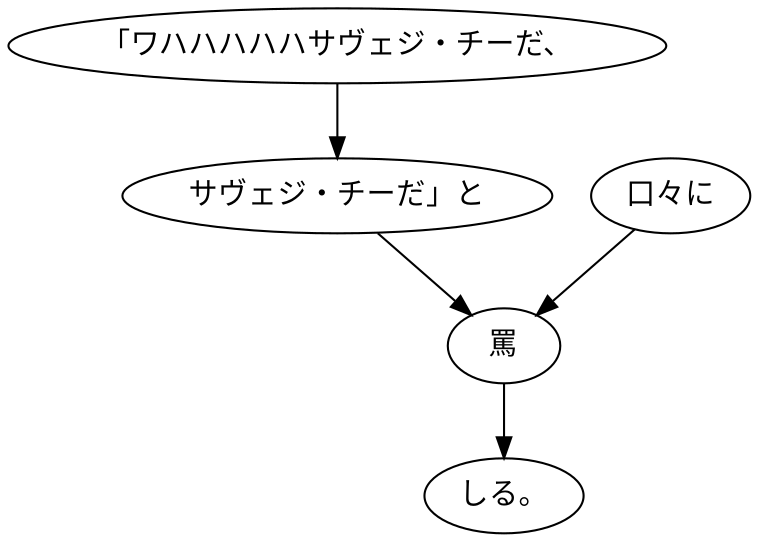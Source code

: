digraph graph2035 {
	node0 [label="「ワハハハハハサヴェジ・チーだ、"];
	node1 [label="サヴェジ・チーだ」と"];
	node2 [label="口々に"];
	node3 [label="罵"];
	node4 [label="しる。"];
	node0 -> node1;
	node1 -> node3;
	node2 -> node3;
	node3 -> node4;
}
